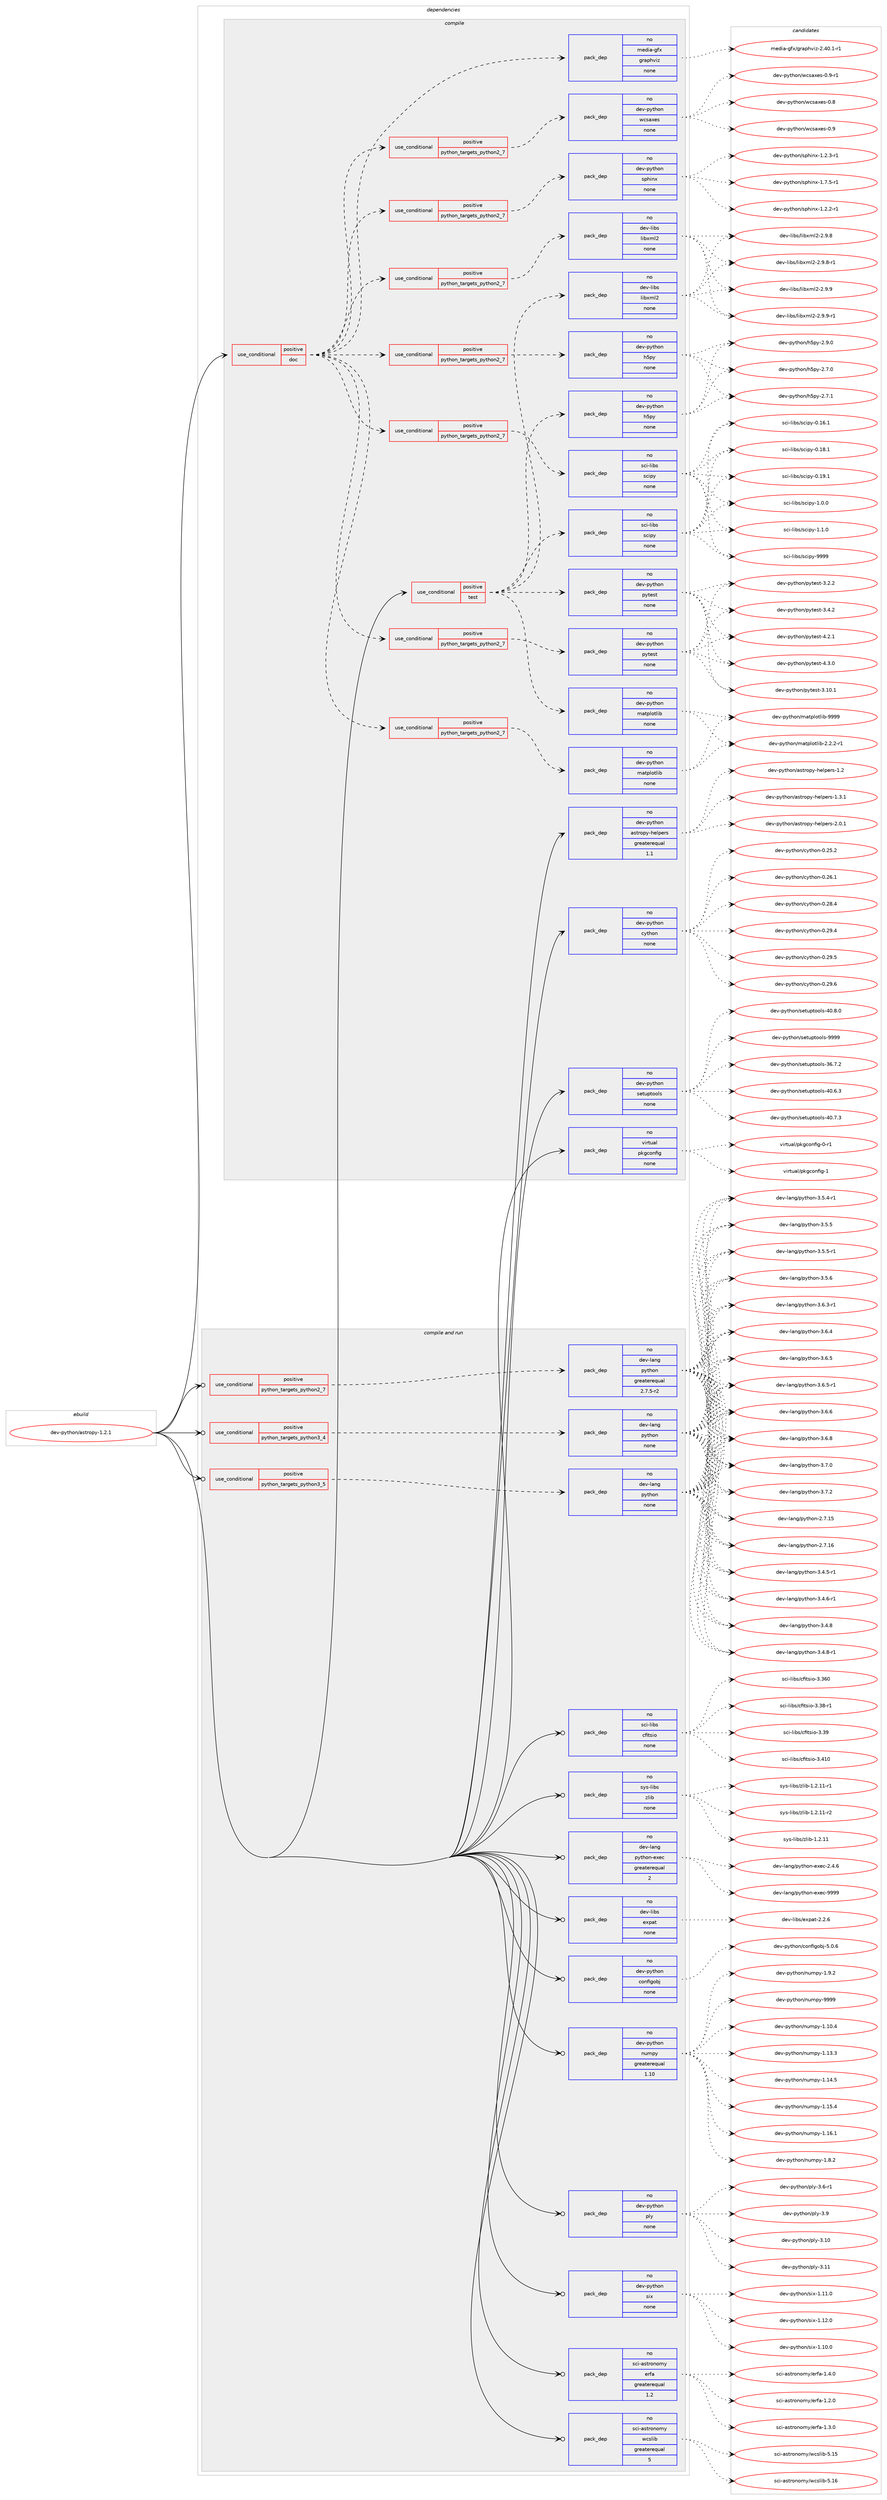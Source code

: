 digraph prolog {

# *************
# Graph options
# *************

newrank=true;
concentrate=true;
compound=true;
graph [rankdir=LR,fontname=Helvetica,fontsize=10,ranksep=1.5];#, ranksep=2.5, nodesep=0.2];
edge  [arrowhead=vee];
node  [fontname=Helvetica,fontsize=10];

# **********
# The ebuild
# **********

subgraph cluster_leftcol {
color=gray;
rank=same;
label=<<i>ebuild</i>>;
id [label="dev-python/astropy-1.2.1", color=red, width=4, href="../dev-python/astropy-1.2.1.svg"];
}

# ****************
# The dependencies
# ****************

subgraph cluster_midcol {
color=gray;
label=<<i>dependencies</i>>;
subgraph cluster_compile {
fillcolor="#eeeeee";
style=filled;
label=<<i>compile</i>>;
subgraph cond371073 {
dependency1399121 [label=<<TABLE BORDER="0" CELLBORDER="1" CELLSPACING="0" CELLPADDING="4"><TR><TD ROWSPAN="3" CELLPADDING="10">use_conditional</TD></TR><TR><TD>positive</TD></TR><TR><TD>doc</TD></TR></TABLE>>, shape=none, color=red];
subgraph pack1004823 {
dependency1399122 [label=<<TABLE BORDER="0" CELLBORDER="1" CELLSPACING="0" CELLPADDING="4" WIDTH="220"><TR><TD ROWSPAN="6" CELLPADDING="30">pack_dep</TD></TR><TR><TD WIDTH="110">no</TD></TR><TR><TD>media-gfx</TD></TR><TR><TD>graphviz</TD></TR><TR><TD>none</TD></TR><TR><TD></TD></TR></TABLE>>, shape=none, color=blue];
}
dependency1399121:e -> dependency1399122:w [weight=20,style="dashed",arrowhead="vee"];
subgraph cond371074 {
dependency1399123 [label=<<TABLE BORDER="0" CELLBORDER="1" CELLSPACING="0" CELLPADDING="4"><TR><TD ROWSPAN="3" CELLPADDING="10">use_conditional</TD></TR><TR><TD>positive</TD></TR><TR><TD>python_targets_python2_7</TD></TR></TABLE>>, shape=none, color=red];
subgraph pack1004824 {
dependency1399124 [label=<<TABLE BORDER="0" CELLBORDER="1" CELLSPACING="0" CELLPADDING="4" WIDTH="220"><TR><TD ROWSPAN="6" CELLPADDING="30">pack_dep</TD></TR><TR><TD WIDTH="110">no</TD></TR><TR><TD>dev-libs</TD></TR><TR><TD>libxml2</TD></TR><TR><TD>none</TD></TR><TR><TD></TD></TR></TABLE>>, shape=none, color=blue];
}
dependency1399123:e -> dependency1399124:w [weight=20,style="dashed",arrowhead="vee"];
}
dependency1399121:e -> dependency1399123:w [weight=20,style="dashed",arrowhead="vee"];
subgraph cond371075 {
dependency1399125 [label=<<TABLE BORDER="0" CELLBORDER="1" CELLSPACING="0" CELLPADDING="4"><TR><TD ROWSPAN="3" CELLPADDING="10">use_conditional</TD></TR><TR><TD>positive</TD></TR><TR><TD>python_targets_python2_7</TD></TR></TABLE>>, shape=none, color=red];
subgraph pack1004825 {
dependency1399126 [label=<<TABLE BORDER="0" CELLBORDER="1" CELLSPACING="0" CELLPADDING="4" WIDTH="220"><TR><TD ROWSPAN="6" CELLPADDING="30">pack_dep</TD></TR><TR><TD WIDTH="110">no</TD></TR><TR><TD>dev-python</TD></TR><TR><TD>h5py</TD></TR><TR><TD>none</TD></TR><TR><TD></TD></TR></TABLE>>, shape=none, color=blue];
}
dependency1399125:e -> dependency1399126:w [weight=20,style="dashed",arrowhead="vee"];
}
dependency1399121:e -> dependency1399125:w [weight=20,style="dashed",arrowhead="vee"];
subgraph cond371076 {
dependency1399127 [label=<<TABLE BORDER="0" CELLBORDER="1" CELLSPACING="0" CELLPADDING="4"><TR><TD ROWSPAN="3" CELLPADDING="10">use_conditional</TD></TR><TR><TD>positive</TD></TR><TR><TD>python_targets_python2_7</TD></TR></TABLE>>, shape=none, color=red];
subgraph pack1004826 {
dependency1399128 [label=<<TABLE BORDER="0" CELLBORDER="1" CELLSPACING="0" CELLPADDING="4" WIDTH="220"><TR><TD ROWSPAN="6" CELLPADDING="30">pack_dep</TD></TR><TR><TD WIDTH="110">no</TD></TR><TR><TD>dev-python</TD></TR><TR><TD>matplotlib</TD></TR><TR><TD>none</TD></TR><TR><TD></TD></TR></TABLE>>, shape=none, color=blue];
}
dependency1399127:e -> dependency1399128:w [weight=20,style="dashed",arrowhead="vee"];
}
dependency1399121:e -> dependency1399127:w [weight=20,style="dashed",arrowhead="vee"];
subgraph cond371077 {
dependency1399129 [label=<<TABLE BORDER="0" CELLBORDER="1" CELLSPACING="0" CELLPADDING="4"><TR><TD ROWSPAN="3" CELLPADDING="10">use_conditional</TD></TR><TR><TD>positive</TD></TR><TR><TD>python_targets_python2_7</TD></TR></TABLE>>, shape=none, color=red];
subgraph pack1004827 {
dependency1399130 [label=<<TABLE BORDER="0" CELLBORDER="1" CELLSPACING="0" CELLPADDING="4" WIDTH="220"><TR><TD ROWSPAN="6" CELLPADDING="30">pack_dep</TD></TR><TR><TD WIDTH="110">no</TD></TR><TR><TD>dev-python</TD></TR><TR><TD>pytest</TD></TR><TR><TD>none</TD></TR><TR><TD></TD></TR></TABLE>>, shape=none, color=blue];
}
dependency1399129:e -> dependency1399130:w [weight=20,style="dashed",arrowhead="vee"];
}
dependency1399121:e -> dependency1399129:w [weight=20,style="dashed",arrowhead="vee"];
subgraph cond371078 {
dependency1399131 [label=<<TABLE BORDER="0" CELLBORDER="1" CELLSPACING="0" CELLPADDING="4"><TR><TD ROWSPAN="3" CELLPADDING="10">use_conditional</TD></TR><TR><TD>positive</TD></TR><TR><TD>python_targets_python2_7</TD></TR></TABLE>>, shape=none, color=red];
subgraph pack1004828 {
dependency1399132 [label=<<TABLE BORDER="0" CELLBORDER="1" CELLSPACING="0" CELLPADDING="4" WIDTH="220"><TR><TD ROWSPAN="6" CELLPADDING="30">pack_dep</TD></TR><TR><TD WIDTH="110">no</TD></TR><TR><TD>dev-python</TD></TR><TR><TD>sphinx</TD></TR><TR><TD>none</TD></TR><TR><TD></TD></TR></TABLE>>, shape=none, color=blue];
}
dependency1399131:e -> dependency1399132:w [weight=20,style="dashed",arrowhead="vee"];
}
dependency1399121:e -> dependency1399131:w [weight=20,style="dashed",arrowhead="vee"];
subgraph cond371079 {
dependency1399133 [label=<<TABLE BORDER="0" CELLBORDER="1" CELLSPACING="0" CELLPADDING="4"><TR><TD ROWSPAN="3" CELLPADDING="10">use_conditional</TD></TR><TR><TD>positive</TD></TR><TR><TD>python_targets_python2_7</TD></TR></TABLE>>, shape=none, color=red];
subgraph pack1004829 {
dependency1399134 [label=<<TABLE BORDER="0" CELLBORDER="1" CELLSPACING="0" CELLPADDING="4" WIDTH="220"><TR><TD ROWSPAN="6" CELLPADDING="30">pack_dep</TD></TR><TR><TD WIDTH="110">no</TD></TR><TR><TD>dev-python</TD></TR><TR><TD>wcsaxes</TD></TR><TR><TD>none</TD></TR><TR><TD></TD></TR></TABLE>>, shape=none, color=blue];
}
dependency1399133:e -> dependency1399134:w [weight=20,style="dashed",arrowhead="vee"];
}
dependency1399121:e -> dependency1399133:w [weight=20,style="dashed",arrowhead="vee"];
subgraph cond371080 {
dependency1399135 [label=<<TABLE BORDER="0" CELLBORDER="1" CELLSPACING="0" CELLPADDING="4"><TR><TD ROWSPAN="3" CELLPADDING="10">use_conditional</TD></TR><TR><TD>positive</TD></TR><TR><TD>python_targets_python2_7</TD></TR></TABLE>>, shape=none, color=red];
subgraph pack1004830 {
dependency1399136 [label=<<TABLE BORDER="0" CELLBORDER="1" CELLSPACING="0" CELLPADDING="4" WIDTH="220"><TR><TD ROWSPAN="6" CELLPADDING="30">pack_dep</TD></TR><TR><TD WIDTH="110">no</TD></TR><TR><TD>sci-libs</TD></TR><TR><TD>scipy</TD></TR><TR><TD>none</TD></TR><TR><TD></TD></TR></TABLE>>, shape=none, color=blue];
}
dependency1399135:e -> dependency1399136:w [weight=20,style="dashed",arrowhead="vee"];
}
dependency1399121:e -> dependency1399135:w [weight=20,style="dashed",arrowhead="vee"];
}
id:e -> dependency1399121:w [weight=20,style="solid",arrowhead="vee"];
subgraph cond371081 {
dependency1399137 [label=<<TABLE BORDER="0" CELLBORDER="1" CELLSPACING="0" CELLPADDING="4"><TR><TD ROWSPAN="3" CELLPADDING="10">use_conditional</TD></TR><TR><TD>positive</TD></TR><TR><TD>test</TD></TR></TABLE>>, shape=none, color=red];
subgraph pack1004831 {
dependency1399138 [label=<<TABLE BORDER="0" CELLBORDER="1" CELLSPACING="0" CELLPADDING="4" WIDTH="220"><TR><TD ROWSPAN="6" CELLPADDING="30">pack_dep</TD></TR><TR><TD WIDTH="110">no</TD></TR><TR><TD>dev-libs</TD></TR><TR><TD>libxml2</TD></TR><TR><TD>none</TD></TR><TR><TD></TD></TR></TABLE>>, shape=none, color=blue];
}
dependency1399137:e -> dependency1399138:w [weight=20,style="dashed",arrowhead="vee"];
subgraph pack1004832 {
dependency1399139 [label=<<TABLE BORDER="0" CELLBORDER="1" CELLSPACING="0" CELLPADDING="4" WIDTH="220"><TR><TD ROWSPAN="6" CELLPADDING="30">pack_dep</TD></TR><TR><TD WIDTH="110">no</TD></TR><TR><TD>dev-python</TD></TR><TR><TD>pytest</TD></TR><TR><TD>none</TD></TR><TR><TD></TD></TR></TABLE>>, shape=none, color=blue];
}
dependency1399137:e -> dependency1399139:w [weight=20,style="dashed",arrowhead="vee"];
subgraph pack1004833 {
dependency1399140 [label=<<TABLE BORDER="0" CELLBORDER="1" CELLSPACING="0" CELLPADDING="4" WIDTH="220"><TR><TD ROWSPAN="6" CELLPADDING="30">pack_dep</TD></TR><TR><TD WIDTH="110">no</TD></TR><TR><TD>dev-python</TD></TR><TR><TD>h5py</TD></TR><TR><TD>none</TD></TR><TR><TD></TD></TR></TABLE>>, shape=none, color=blue];
}
dependency1399137:e -> dependency1399140:w [weight=20,style="dashed",arrowhead="vee"];
subgraph pack1004834 {
dependency1399141 [label=<<TABLE BORDER="0" CELLBORDER="1" CELLSPACING="0" CELLPADDING="4" WIDTH="220"><TR><TD ROWSPAN="6" CELLPADDING="30">pack_dep</TD></TR><TR><TD WIDTH="110">no</TD></TR><TR><TD>dev-python</TD></TR><TR><TD>matplotlib</TD></TR><TR><TD>none</TD></TR><TR><TD></TD></TR></TABLE>>, shape=none, color=blue];
}
dependency1399137:e -> dependency1399141:w [weight=20,style="dashed",arrowhead="vee"];
subgraph pack1004835 {
dependency1399142 [label=<<TABLE BORDER="0" CELLBORDER="1" CELLSPACING="0" CELLPADDING="4" WIDTH="220"><TR><TD ROWSPAN="6" CELLPADDING="30">pack_dep</TD></TR><TR><TD WIDTH="110">no</TD></TR><TR><TD>sci-libs</TD></TR><TR><TD>scipy</TD></TR><TR><TD>none</TD></TR><TR><TD></TD></TR></TABLE>>, shape=none, color=blue];
}
dependency1399137:e -> dependency1399142:w [weight=20,style="dashed",arrowhead="vee"];
}
id:e -> dependency1399137:w [weight=20,style="solid",arrowhead="vee"];
subgraph pack1004836 {
dependency1399143 [label=<<TABLE BORDER="0" CELLBORDER="1" CELLSPACING="0" CELLPADDING="4" WIDTH="220"><TR><TD ROWSPAN="6" CELLPADDING="30">pack_dep</TD></TR><TR><TD WIDTH="110">no</TD></TR><TR><TD>dev-python</TD></TR><TR><TD>astropy-helpers</TD></TR><TR><TD>greaterequal</TD></TR><TR><TD>1.1</TD></TR></TABLE>>, shape=none, color=blue];
}
id:e -> dependency1399143:w [weight=20,style="solid",arrowhead="vee"];
subgraph pack1004837 {
dependency1399144 [label=<<TABLE BORDER="0" CELLBORDER="1" CELLSPACING="0" CELLPADDING="4" WIDTH="220"><TR><TD ROWSPAN="6" CELLPADDING="30">pack_dep</TD></TR><TR><TD WIDTH="110">no</TD></TR><TR><TD>dev-python</TD></TR><TR><TD>cython</TD></TR><TR><TD>none</TD></TR><TR><TD></TD></TR></TABLE>>, shape=none, color=blue];
}
id:e -> dependency1399144:w [weight=20,style="solid",arrowhead="vee"];
subgraph pack1004838 {
dependency1399145 [label=<<TABLE BORDER="0" CELLBORDER="1" CELLSPACING="0" CELLPADDING="4" WIDTH="220"><TR><TD ROWSPAN="6" CELLPADDING="30">pack_dep</TD></TR><TR><TD WIDTH="110">no</TD></TR><TR><TD>dev-python</TD></TR><TR><TD>setuptools</TD></TR><TR><TD>none</TD></TR><TR><TD></TD></TR></TABLE>>, shape=none, color=blue];
}
id:e -> dependency1399145:w [weight=20,style="solid",arrowhead="vee"];
subgraph pack1004839 {
dependency1399146 [label=<<TABLE BORDER="0" CELLBORDER="1" CELLSPACING="0" CELLPADDING="4" WIDTH="220"><TR><TD ROWSPAN="6" CELLPADDING="30">pack_dep</TD></TR><TR><TD WIDTH="110">no</TD></TR><TR><TD>virtual</TD></TR><TR><TD>pkgconfig</TD></TR><TR><TD>none</TD></TR><TR><TD></TD></TR></TABLE>>, shape=none, color=blue];
}
id:e -> dependency1399146:w [weight=20,style="solid",arrowhead="vee"];
}
subgraph cluster_compileandrun {
fillcolor="#eeeeee";
style=filled;
label=<<i>compile and run</i>>;
subgraph cond371082 {
dependency1399147 [label=<<TABLE BORDER="0" CELLBORDER="1" CELLSPACING="0" CELLPADDING="4"><TR><TD ROWSPAN="3" CELLPADDING="10">use_conditional</TD></TR><TR><TD>positive</TD></TR><TR><TD>python_targets_python2_7</TD></TR></TABLE>>, shape=none, color=red];
subgraph pack1004840 {
dependency1399148 [label=<<TABLE BORDER="0" CELLBORDER="1" CELLSPACING="0" CELLPADDING="4" WIDTH="220"><TR><TD ROWSPAN="6" CELLPADDING="30">pack_dep</TD></TR><TR><TD WIDTH="110">no</TD></TR><TR><TD>dev-lang</TD></TR><TR><TD>python</TD></TR><TR><TD>greaterequal</TD></TR><TR><TD>2.7.5-r2</TD></TR></TABLE>>, shape=none, color=blue];
}
dependency1399147:e -> dependency1399148:w [weight=20,style="dashed",arrowhead="vee"];
}
id:e -> dependency1399147:w [weight=20,style="solid",arrowhead="odotvee"];
subgraph cond371083 {
dependency1399149 [label=<<TABLE BORDER="0" CELLBORDER="1" CELLSPACING="0" CELLPADDING="4"><TR><TD ROWSPAN="3" CELLPADDING="10">use_conditional</TD></TR><TR><TD>positive</TD></TR><TR><TD>python_targets_python3_4</TD></TR></TABLE>>, shape=none, color=red];
subgraph pack1004841 {
dependency1399150 [label=<<TABLE BORDER="0" CELLBORDER="1" CELLSPACING="0" CELLPADDING="4" WIDTH="220"><TR><TD ROWSPAN="6" CELLPADDING="30">pack_dep</TD></TR><TR><TD WIDTH="110">no</TD></TR><TR><TD>dev-lang</TD></TR><TR><TD>python</TD></TR><TR><TD>none</TD></TR><TR><TD></TD></TR></TABLE>>, shape=none, color=blue];
}
dependency1399149:e -> dependency1399150:w [weight=20,style="dashed",arrowhead="vee"];
}
id:e -> dependency1399149:w [weight=20,style="solid",arrowhead="odotvee"];
subgraph cond371084 {
dependency1399151 [label=<<TABLE BORDER="0" CELLBORDER="1" CELLSPACING="0" CELLPADDING="4"><TR><TD ROWSPAN="3" CELLPADDING="10">use_conditional</TD></TR><TR><TD>positive</TD></TR><TR><TD>python_targets_python3_5</TD></TR></TABLE>>, shape=none, color=red];
subgraph pack1004842 {
dependency1399152 [label=<<TABLE BORDER="0" CELLBORDER="1" CELLSPACING="0" CELLPADDING="4" WIDTH="220"><TR><TD ROWSPAN="6" CELLPADDING="30">pack_dep</TD></TR><TR><TD WIDTH="110">no</TD></TR><TR><TD>dev-lang</TD></TR><TR><TD>python</TD></TR><TR><TD>none</TD></TR><TR><TD></TD></TR></TABLE>>, shape=none, color=blue];
}
dependency1399151:e -> dependency1399152:w [weight=20,style="dashed",arrowhead="vee"];
}
id:e -> dependency1399151:w [weight=20,style="solid",arrowhead="odotvee"];
subgraph pack1004843 {
dependency1399153 [label=<<TABLE BORDER="0" CELLBORDER="1" CELLSPACING="0" CELLPADDING="4" WIDTH="220"><TR><TD ROWSPAN="6" CELLPADDING="30">pack_dep</TD></TR><TR><TD WIDTH="110">no</TD></TR><TR><TD>dev-lang</TD></TR><TR><TD>python-exec</TD></TR><TR><TD>greaterequal</TD></TR><TR><TD>2</TD></TR></TABLE>>, shape=none, color=blue];
}
id:e -> dependency1399153:w [weight=20,style="solid",arrowhead="odotvee"];
subgraph pack1004844 {
dependency1399154 [label=<<TABLE BORDER="0" CELLBORDER="1" CELLSPACING="0" CELLPADDING="4" WIDTH="220"><TR><TD ROWSPAN="6" CELLPADDING="30">pack_dep</TD></TR><TR><TD WIDTH="110">no</TD></TR><TR><TD>dev-libs</TD></TR><TR><TD>expat</TD></TR><TR><TD>none</TD></TR><TR><TD></TD></TR></TABLE>>, shape=none, color=blue];
}
id:e -> dependency1399154:w [weight=20,style="solid",arrowhead="odotvee"];
subgraph pack1004845 {
dependency1399155 [label=<<TABLE BORDER="0" CELLBORDER="1" CELLSPACING="0" CELLPADDING="4" WIDTH="220"><TR><TD ROWSPAN="6" CELLPADDING="30">pack_dep</TD></TR><TR><TD WIDTH="110">no</TD></TR><TR><TD>dev-python</TD></TR><TR><TD>configobj</TD></TR><TR><TD>none</TD></TR><TR><TD></TD></TR></TABLE>>, shape=none, color=blue];
}
id:e -> dependency1399155:w [weight=20,style="solid",arrowhead="odotvee"];
subgraph pack1004846 {
dependency1399156 [label=<<TABLE BORDER="0" CELLBORDER="1" CELLSPACING="0" CELLPADDING="4" WIDTH="220"><TR><TD ROWSPAN="6" CELLPADDING="30">pack_dep</TD></TR><TR><TD WIDTH="110">no</TD></TR><TR><TD>dev-python</TD></TR><TR><TD>numpy</TD></TR><TR><TD>greaterequal</TD></TR><TR><TD>1.10</TD></TR></TABLE>>, shape=none, color=blue];
}
id:e -> dependency1399156:w [weight=20,style="solid",arrowhead="odotvee"];
subgraph pack1004847 {
dependency1399157 [label=<<TABLE BORDER="0" CELLBORDER="1" CELLSPACING="0" CELLPADDING="4" WIDTH="220"><TR><TD ROWSPAN="6" CELLPADDING="30">pack_dep</TD></TR><TR><TD WIDTH="110">no</TD></TR><TR><TD>dev-python</TD></TR><TR><TD>ply</TD></TR><TR><TD>none</TD></TR><TR><TD></TD></TR></TABLE>>, shape=none, color=blue];
}
id:e -> dependency1399157:w [weight=20,style="solid",arrowhead="odotvee"];
subgraph pack1004848 {
dependency1399158 [label=<<TABLE BORDER="0" CELLBORDER="1" CELLSPACING="0" CELLPADDING="4" WIDTH="220"><TR><TD ROWSPAN="6" CELLPADDING="30">pack_dep</TD></TR><TR><TD WIDTH="110">no</TD></TR><TR><TD>dev-python</TD></TR><TR><TD>six</TD></TR><TR><TD>none</TD></TR><TR><TD></TD></TR></TABLE>>, shape=none, color=blue];
}
id:e -> dependency1399158:w [weight=20,style="solid",arrowhead="odotvee"];
subgraph pack1004849 {
dependency1399159 [label=<<TABLE BORDER="0" CELLBORDER="1" CELLSPACING="0" CELLPADDING="4" WIDTH="220"><TR><TD ROWSPAN="6" CELLPADDING="30">pack_dep</TD></TR><TR><TD WIDTH="110">no</TD></TR><TR><TD>sci-astronomy</TD></TR><TR><TD>erfa</TD></TR><TR><TD>greaterequal</TD></TR><TR><TD>1.2</TD></TR></TABLE>>, shape=none, color=blue];
}
id:e -> dependency1399159:w [weight=20,style="solid",arrowhead="odotvee"];
subgraph pack1004850 {
dependency1399160 [label=<<TABLE BORDER="0" CELLBORDER="1" CELLSPACING="0" CELLPADDING="4" WIDTH="220"><TR><TD ROWSPAN="6" CELLPADDING="30">pack_dep</TD></TR><TR><TD WIDTH="110">no</TD></TR><TR><TD>sci-astronomy</TD></TR><TR><TD>wcslib</TD></TR><TR><TD>greaterequal</TD></TR><TR><TD>5</TD></TR></TABLE>>, shape=none, color=blue];
}
id:e -> dependency1399160:w [weight=20,style="solid",arrowhead="odotvee"];
subgraph pack1004851 {
dependency1399161 [label=<<TABLE BORDER="0" CELLBORDER="1" CELLSPACING="0" CELLPADDING="4" WIDTH="220"><TR><TD ROWSPAN="6" CELLPADDING="30">pack_dep</TD></TR><TR><TD WIDTH="110">no</TD></TR><TR><TD>sci-libs</TD></TR><TR><TD>cfitsio</TD></TR><TR><TD>none</TD></TR><TR><TD></TD></TR></TABLE>>, shape=none, color=blue];
}
id:e -> dependency1399161:w [weight=20,style="solid",arrowhead="odotvee"];
subgraph pack1004852 {
dependency1399162 [label=<<TABLE BORDER="0" CELLBORDER="1" CELLSPACING="0" CELLPADDING="4" WIDTH="220"><TR><TD ROWSPAN="6" CELLPADDING="30">pack_dep</TD></TR><TR><TD WIDTH="110">no</TD></TR><TR><TD>sys-libs</TD></TR><TR><TD>zlib</TD></TR><TR><TD>none</TD></TR><TR><TD></TD></TR></TABLE>>, shape=none, color=blue];
}
id:e -> dependency1399162:w [weight=20,style="solid",arrowhead="odotvee"];
}
subgraph cluster_run {
fillcolor="#eeeeee";
style=filled;
label=<<i>run</i>>;
}
}

# **************
# The candidates
# **************

subgraph cluster_choices {
rank=same;
color=gray;
label=<<i>candidates</i>>;

subgraph choice1004823 {
color=black;
nodesep=1;
choice10910110010597451031021204710311497112104118105122455046524846494511449 [label="media-gfx/graphviz-2.40.1-r1", color=red, width=4,href="../media-gfx/graphviz-2.40.1-r1.svg"];
dependency1399122:e -> choice10910110010597451031021204710311497112104118105122455046524846494511449:w [style=dotted,weight="100"];
}
subgraph choice1004824 {
color=black;
nodesep=1;
choice1001011184510810598115471081059812010910850455046574656 [label="dev-libs/libxml2-2.9.8", color=red, width=4,href="../dev-libs/libxml2-2.9.8.svg"];
choice10010111845108105981154710810598120109108504550465746564511449 [label="dev-libs/libxml2-2.9.8-r1", color=red, width=4,href="../dev-libs/libxml2-2.9.8-r1.svg"];
choice1001011184510810598115471081059812010910850455046574657 [label="dev-libs/libxml2-2.9.9", color=red, width=4,href="../dev-libs/libxml2-2.9.9.svg"];
choice10010111845108105981154710810598120109108504550465746574511449 [label="dev-libs/libxml2-2.9.9-r1", color=red, width=4,href="../dev-libs/libxml2-2.9.9-r1.svg"];
dependency1399124:e -> choice1001011184510810598115471081059812010910850455046574656:w [style=dotted,weight="100"];
dependency1399124:e -> choice10010111845108105981154710810598120109108504550465746564511449:w [style=dotted,weight="100"];
dependency1399124:e -> choice1001011184510810598115471081059812010910850455046574657:w [style=dotted,weight="100"];
dependency1399124:e -> choice10010111845108105981154710810598120109108504550465746574511449:w [style=dotted,weight="100"];
}
subgraph choice1004825 {
color=black;
nodesep=1;
choice100101118451121211161041111104710453112121455046554648 [label="dev-python/h5py-2.7.0", color=red, width=4,href="../dev-python/h5py-2.7.0.svg"];
choice100101118451121211161041111104710453112121455046554649 [label="dev-python/h5py-2.7.1", color=red, width=4,href="../dev-python/h5py-2.7.1.svg"];
choice100101118451121211161041111104710453112121455046574648 [label="dev-python/h5py-2.9.0", color=red, width=4,href="../dev-python/h5py-2.9.0.svg"];
dependency1399126:e -> choice100101118451121211161041111104710453112121455046554648:w [style=dotted,weight="100"];
dependency1399126:e -> choice100101118451121211161041111104710453112121455046554649:w [style=dotted,weight="100"];
dependency1399126:e -> choice100101118451121211161041111104710453112121455046574648:w [style=dotted,weight="100"];
}
subgraph choice1004826 {
color=black;
nodesep=1;
choice100101118451121211161041111104710997116112108111116108105984550465046504511449 [label="dev-python/matplotlib-2.2.2-r1", color=red, width=4,href="../dev-python/matplotlib-2.2.2-r1.svg"];
choice100101118451121211161041111104710997116112108111116108105984557575757 [label="dev-python/matplotlib-9999", color=red, width=4,href="../dev-python/matplotlib-9999.svg"];
dependency1399128:e -> choice100101118451121211161041111104710997116112108111116108105984550465046504511449:w [style=dotted,weight="100"];
dependency1399128:e -> choice100101118451121211161041111104710997116112108111116108105984557575757:w [style=dotted,weight="100"];
}
subgraph choice1004827 {
color=black;
nodesep=1;
choice100101118451121211161041111104711212111610111511645514649484649 [label="dev-python/pytest-3.10.1", color=red, width=4,href="../dev-python/pytest-3.10.1.svg"];
choice1001011184511212111610411111047112121116101115116455146504650 [label="dev-python/pytest-3.2.2", color=red, width=4,href="../dev-python/pytest-3.2.2.svg"];
choice1001011184511212111610411111047112121116101115116455146524650 [label="dev-python/pytest-3.4.2", color=red, width=4,href="../dev-python/pytest-3.4.2.svg"];
choice1001011184511212111610411111047112121116101115116455246504649 [label="dev-python/pytest-4.2.1", color=red, width=4,href="../dev-python/pytest-4.2.1.svg"];
choice1001011184511212111610411111047112121116101115116455246514648 [label="dev-python/pytest-4.3.0", color=red, width=4,href="../dev-python/pytest-4.3.0.svg"];
dependency1399130:e -> choice100101118451121211161041111104711212111610111511645514649484649:w [style=dotted,weight="100"];
dependency1399130:e -> choice1001011184511212111610411111047112121116101115116455146504650:w [style=dotted,weight="100"];
dependency1399130:e -> choice1001011184511212111610411111047112121116101115116455146524650:w [style=dotted,weight="100"];
dependency1399130:e -> choice1001011184511212111610411111047112121116101115116455246504649:w [style=dotted,weight="100"];
dependency1399130:e -> choice1001011184511212111610411111047112121116101115116455246514648:w [style=dotted,weight="100"];
}
subgraph choice1004828 {
color=black;
nodesep=1;
choice10010111845112121116104111110471151121041051101204549465046504511449 [label="dev-python/sphinx-1.2.2-r1", color=red, width=4,href="../dev-python/sphinx-1.2.2-r1.svg"];
choice10010111845112121116104111110471151121041051101204549465046514511449 [label="dev-python/sphinx-1.2.3-r1", color=red, width=4,href="../dev-python/sphinx-1.2.3-r1.svg"];
choice10010111845112121116104111110471151121041051101204549465546534511449 [label="dev-python/sphinx-1.7.5-r1", color=red, width=4,href="../dev-python/sphinx-1.7.5-r1.svg"];
dependency1399132:e -> choice10010111845112121116104111110471151121041051101204549465046504511449:w [style=dotted,weight="100"];
dependency1399132:e -> choice10010111845112121116104111110471151121041051101204549465046514511449:w [style=dotted,weight="100"];
dependency1399132:e -> choice10010111845112121116104111110471151121041051101204549465546534511449:w [style=dotted,weight="100"];
}
subgraph choice1004829 {
color=black;
nodesep=1;
choice1001011184511212111610411111047119991159712010111545484656 [label="dev-python/wcsaxes-0.8", color=red, width=4,href="../dev-python/wcsaxes-0.8.svg"];
choice1001011184511212111610411111047119991159712010111545484657 [label="dev-python/wcsaxes-0.9", color=red, width=4,href="../dev-python/wcsaxes-0.9.svg"];
choice10010111845112121116104111110471199911597120101115454846574511449 [label="dev-python/wcsaxes-0.9-r1", color=red, width=4,href="../dev-python/wcsaxes-0.9-r1.svg"];
dependency1399134:e -> choice1001011184511212111610411111047119991159712010111545484656:w [style=dotted,weight="100"];
dependency1399134:e -> choice1001011184511212111610411111047119991159712010111545484657:w [style=dotted,weight="100"];
dependency1399134:e -> choice10010111845112121116104111110471199911597120101115454846574511449:w [style=dotted,weight="100"];
}
subgraph choice1004830 {
color=black;
nodesep=1;
choice115991054510810598115471159910511212145484649544649 [label="sci-libs/scipy-0.16.1", color=red, width=4,href="../sci-libs/scipy-0.16.1.svg"];
choice115991054510810598115471159910511212145484649564649 [label="sci-libs/scipy-0.18.1", color=red, width=4,href="../sci-libs/scipy-0.18.1.svg"];
choice115991054510810598115471159910511212145484649574649 [label="sci-libs/scipy-0.19.1", color=red, width=4,href="../sci-libs/scipy-0.19.1.svg"];
choice1159910545108105981154711599105112121454946484648 [label="sci-libs/scipy-1.0.0", color=red, width=4,href="../sci-libs/scipy-1.0.0.svg"];
choice1159910545108105981154711599105112121454946494648 [label="sci-libs/scipy-1.1.0", color=red, width=4,href="../sci-libs/scipy-1.1.0.svg"];
choice11599105451081059811547115991051121214557575757 [label="sci-libs/scipy-9999", color=red, width=4,href="../sci-libs/scipy-9999.svg"];
dependency1399136:e -> choice115991054510810598115471159910511212145484649544649:w [style=dotted,weight="100"];
dependency1399136:e -> choice115991054510810598115471159910511212145484649564649:w [style=dotted,weight="100"];
dependency1399136:e -> choice115991054510810598115471159910511212145484649574649:w [style=dotted,weight="100"];
dependency1399136:e -> choice1159910545108105981154711599105112121454946484648:w [style=dotted,weight="100"];
dependency1399136:e -> choice1159910545108105981154711599105112121454946494648:w [style=dotted,weight="100"];
dependency1399136:e -> choice11599105451081059811547115991051121214557575757:w [style=dotted,weight="100"];
}
subgraph choice1004831 {
color=black;
nodesep=1;
choice1001011184510810598115471081059812010910850455046574656 [label="dev-libs/libxml2-2.9.8", color=red, width=4,href="../dev-libs/libxml2-2.9.8.svg"];
choice10010111845108105981154710810598120109108504550465746564511449 [label="dev-libs/libxml2-2.9.8-r1", color=red, width=4,href="../dev-libs/libxml2-2.9.8-r1.svg"];
choice1001011184510810598115471081059812010910850455046574657 [label="dev-libs/libxml2-2.9.9", color=red, width=4,href="../dev-libs/libxml2-2.9.9.svg"];
choice10010111845108105981154710810598120109108504550465746574511449 [label="dev-libs/libxml2-2.9.9-r1", color=red, width=4,href="../dev-libs/libxml2-2.9.9-r1.svg"];
dependency1399138:e -> choice1001011184510810598115471081059812010910850455046574656:w [style=dotted,weight="100"];
dependency1399138:e -> choice10010111845108105981154710810598120109108504550465746564511449:w [style=dotted,weight="100"];
dependency1399138:e -> choice1001011184510810598115471081059812010910850455046574657:w [style=dotted,weight="100"];
dependency1399138:e -> choice10010111845108105981154710810598120109108504550465746574511449:w [style=dotted,weight="100"];
}
subgraph choice1004832 {
color=black;
nodesep=1;
choice100101118451121211161041111104711212111610111511645514649484649 [label="dev-python/pytest-3.10.1", color=red, width=4,href="../dev-python/pytest-3.10.1.svg"];
choice1001011184511212111610411111047112121116101115116455146504650 [label="dev-python/pytest-3.2.2", color=red, width=4,href="../dev-python/pytest-3.2.2.svg"];
choice1001011184511212111610411111047112121116101115116455146524650 [label="dev-python/pytest-3.4.2", color=red, width=4,href="../dev-python/pytest-3.4.2.svg"];
choice1001011184511212111610411111047112121116101115116455246504649 [label="dev-python/pytest-4.2.1", color=red, width=4,href="../dev-python/pytest-4.2.1.svg"];
choice1001011184511212111610411111047112121116101115116455246514648 [label="dev-python/pytest-4.3.0", color=red, width=4,href="../dev-python/pytest-4.3.0.svg"];
dependency1399139:e -> choice100101118451121211161041111104711212111610111511645514649484649:w [style=dotted,weight="100"];
dependency1399139:e -> choice1001011184511212111610411111047112121116101115116455146504650:w [style=dotted,weight="100"];
dependency1399139:e -> choice1001011184511212111610411111047112121116101115116455146524650:w [style=dotted,weight="100"];
dependency1399139:e -> choice1001011184511212111610411111047112121116101115116455246504649:w [style=dotted,weight="100"];
dependency1399139:e -> choice1001011184511212111610411111047112121116101115116455246514648:w [style=dotted,weight="100"];
}
subgraph choice1004833 {
color=black;
nodesep=1;
choice100101118451121211161041111104710453112121455046554648 [label="dev-python/h5py-2.7.0", color=red, width=4,href="../dev-python/h5py-2.7.0.svg"];
choice100101118451121211161041111104710453112121455046554649 [label="dev-python/h5py-2.7.1", color=red, width=4,href="../dev-python/h5py-2.7.1.svg"];
choice100101118451121211161041111104710453112121455046574648 [label="dev-python/h5py-2.9.0", color=red, width=4,href="../dev-python/h5py-2.9.0.svg"];
dependency1399140:e -> choice100101118451121211161041111104710453112121455046554648:w [style=dotted,weight="100"];
dependency1399140:e -> choice100101118451121211161041111104710453112121455046554649:w [style=dotted,weight="100"];
dependency1399140:e -> choice100101118451121211161041111104710453112121455046574648:w [style=dotted,weight="100"];
}
subgraph choice1004834 {
color=black;
nodesep=1;
choice100101118451121211161041111104710997116112108111116108105984550465046504511449 [label="dev-python/matplotlib-2.2.2-r1", color=red, width=4,href="../dev-python/matplotlib-2.2.2-r1.svg"];
choice100101118451121211161041111104710997116112108111116108105984557575757 [label="dev-python/matplotlib-9999", color=red, width=4,href="../dev-python/matplotlib-9999.svg"];
dependency1399141:e -> choice100101118451121211161041111104710997116112108111116108105984550465046504511449:w [style=dotted,weight="100"];
dependency1399141:e -> choice100101118451121211161041111104710997116112108111116108105984557575757:w [style=dotted,weight="100"];
}
subgraph choice1004835 {
color=black;
nodesep=1;
choice115991054510810598115471159910511212145484649544649 [label="sci-libs/scipy-0.16.1", color=red, width=4,href="../sci-libs/scipy-0.16.1.svg"];
choice115991054510810598115471159910511212145484649564649 [label="sci-libs/scipy-0.18.1", color=red, width=4,href="../sci-libs/scipy-0.18.1.svg"];
choice115991054510810598115471159910511212145484649574649 [label="sci-libs/scipy-0.19.1", color=red, width=4,href="../sci-libs/scipy-0.19.1.svg"];
choice1159910545108105981154711599105112121454946484648 [label="sci-libs/scipy-1.0.0", color=red, width=4,href="../sci-libs/scipy-1.0.0.svg"];
choice1159910545108105981154711599105112121454946494648 [label="sci-libs/scipy-1.1.0", color=red, width=4,href="../sci-libs/scipy-1.1.0.svg"];
choice11599105451081059811547115991051121214557575757 [label="sci-libs/scipy-9999", color=red, width=4,href="../sci-libs/scipy-9999.svg"];
dependency1399142:e -> choice115991054510810598115471159910511212145484649544649:w [style=dotted,weight="100"];
dependency1399142:e -> choice115991054510810598115471159910511212145484649564649:w [style=dotted,weight="100"];
dependency1399142:e -> choice115991054510810598115471159910511212145484649574649:w [style=dotted,weight="100"];
dependency1399142:e -> choice1159910545108105981154711599105112121454946484648:w [style=dotted,weight="100"];
dependency1399142:e -> choice1159910545108105981154711599105112121454946494648:w [style=dotted,weight="100"];
dependency1399142:e -> choice11599105451081059811547115991051121214557575757:w [style=dotted,weight="100"];
}
subgraph choice1004836 {
color=black;
nodesep=1;
choice1001011184511212111610411111047971151161141111121214510410110811210111411545494650 [label="dev-python/astropy-helpers-1.2", color=red, width=4,href="../dev-python/astropy-helpers-1.2.svg"];
choice10010111845112121116104111110479711511611411111212145104101108112101114115454946514649 [label="dev-python/astropy-helpers-1.3.1", color=red, width=4,href="../dev-python/astropy-helpers-1.3.1.svg"];
choice10010111845112121116104111110479711511611411111212145104101108112101114115455046484649 [label="dev-python/astropy-helpers-2.0.1", color=red, width=4,href="../dev-python/astropy-helpers-2.0.1.svg"];
dependency1399143:e -> choice1001011184511212111610411111047971151161141111121214510410110811210111411545494650:w [style=dotted,weight="100"];
dependency1399143:e -> choice10010111845112121116104111110479711511611411111212145104101108112101114115454946514649:w [style=dotted,weight="100"];
dependency1399143:e -> choice10010111845112121116104111110479711511611411111212145104101108112101114115455046484649:w [style=dotted,weight="100"];
}
subgraph choice1004837 {
color=black;
nodesep=1;
choice10010111845112121116104111110479912111610411111045484650534650 [label="dev-python/cython-0.25.2", color=red, width=4,href="../dev-python/cython-0.25.2.svg"];
choice10010111845112121116104111110479912111610411111045484650544649 [label="dev-python/cython-0.26.1", color=red, width=4,href="../dev-python/cython-0.26.1.svg"];
choice10010111845112121116104111110479912111610411111045484650564652 [label="dev-python/cython-0.28.4", color=red, width=4,href="../dev-python/cython-0.28.4.svg"];
choice10010111845112121116104111110479912111610411111045484650574652 [label="dev-python/cython-0.29.4", color=red, width=4,href="../dev-python/cython-0.29.4.svg"];
choice10010111845112121116104111110479912111610411111045484650574653 [label="dev-python/cython-0.29.5", color=red, width=4,href="../dev-python/cython-0.29.5.svg"];
choice10010111845112121116104111110479912111610411111045484650574654 [label="dev-python/cython-0.29.6", color=red, width=4,href="../dev-python/cython-0.29.6.svg"];
dependency1399144:e -> choice10010111845112121116104111110479912111610411111045484650534650:w [style=dotted,weight="100"];
dependency1399144:e -> choice10010111845112121116104111110479912111610411111045484650544649:w [style=dotted,weight="100"];
dependency1399144:e -> choice10010111845112121116104111110479912111610411111045484650564652:w [style=dotted,weight="100"];
dependency1399144:e -> choice10010111845112121116104111110479912111610411111045484650574652:w [style=dotted,weight="100"];
dependency1399144:e -> choice10010111845112121116104111110479912111610411111045484650574653:w [style=dotted,weight="100"];
dependency1399144:e -> choice10010111845112121116104111110479912111610411111045484650574654:w [style=dotted,weight="100"];
}
subgraph choice1004838 {
color=black;
nodesep=1;
choice100101118451121211161041111104711510111611711211611111110811545515446554650 [label="dev-python/setuptools-36.7.2", color=red, width=4,href="../dev-python/setuptools-36.7.2.svg"];
choice100101118451121211161041111104711510111611711211611111110811545524846544651 [label="dev-python/setuptools-40.6.3", color=red, width=4,href="../dev-python/setuptools-40.6.3.svg"];
choice100101118451121211161041111104711510111611711211611111110811545524846554651 [label="dev-python/setuptools-40.7.3", color=red, width=4,href="../dev-python/setuptools-40.7.3.svg"];
choice100101118451121211161041111104711510111611711211611111110811545524846564648 [label="dev-python/setuptools-40.8.0", color=red, width=4,href="../dev-python/setuptools-40.8.0.svg"];
choice10010111845112121116104111110471151011161171121161111111081154557575757 [label="dev-python/setuptools-9999", color=red, width=4,href="../dev-python/setuptools-9999.svg"];
dependency1399145:e -> choice100101118451121211161041111104711510111611711211611111110811545515446554650:w [style=dotted,weight="100"];
dependency1399145:e -> choice100101118451121211161041111104711510111611711211611111110811545524846544651:w [style=dotted,weight="100"];
dependency1399145:e -> choice100101118451121211161041111104711510111611711211611111110811545524846554651:w [style=dotted,weight="100"];
dependency1399145:e -> choice100101118451121211161041111104711510111611711211611111110811545524846564648:w [style=dotted,weight="100"];
dependency1399145:e -> choice10010111845112121116104111110471151011161171121161111111081154557575757:w [style=dotted,weight="100"];
}
subgraph choice1004839 {
color=black;
nodesep=1;
choice11810511411611797108471121071039911111010210510345484511449 [label="virtual/pkgconfig-0-r1", color=red, width=4,href="../virtual/pkgconfig-0-r1.svg"];
choice1181051141161179710847112107103991111101021051034549 [label="virtual/pkgconfig-1", color=red, width=4,href="../virtual/pkgconfig-1.svg"];
dependency1399146:e -> choice11810511411611797108471121071039911111010210510345484511449:w [style=dotted,weight="100"];
dependency1399146:e -> choice1181051141161179710847112107103991111101021051034549:w [style=dotted,weight="100"];
}
subgraph choice1004840 {
color=black;
nodesep=1;
choice10010111845108971101034711212111610411111045504655464953 [label="dev-lang/python-2.7.15", color=red, width=4,href="../dev-lang/python-2.7.15.svg"];
choice10010111845108971101034711212111610411111045504655464954 [label="dev-lang/python-2.7.16", color=red, width=4,href="../dev-lang/python-2.7.16.svg"];
choice1001011184510897110103471121211161041111104551465246534511449 [label="dev-lang/python-3.4.5-r1", color=red, width=4,href="../dev-lang/python-3.4.5-r1.svg"];
choice1001011184510897110103471121211161041111104551465246544511449 [label="dev-lang/python-3.4.6-r1", color=red, width=4,href="../dev-lang/python-3.4.6-r1.svg"];
choice100101118451089711010347112121116104111110455146524656 [label="dev-lang/python-3.4.8", color=red, width=4,href="../dev-lang/python-3.4.8.svg"];
choice1001011184510897110103471121211161041111104551465246564511449 [label="dev-lang/python-3.4.8-r1", color=red, width=4,href="../dev-lang/python-3.4.8-r1.svg"];
choice1001011184510897110103471121211161041111104551465346524511449 [label="dev-lang/python-3.5.4-r1", color=red, width=4,href="../dev-lang/python-3.5.4-r1.svg"];
choice100101118451089711010347112121116104111110455146534653 [label="dev-lang/python-3.5.5", color=red, width=4,href="../dev-lang/python-3.5.5.svg"];
choice1001011184510897110103471121211161041111104551465346534511449 [label="dev-lang/python-3.5.5-r1", color=red, width=4,href="../dev-lang/python-3.5.5-r1.svg"];
choice100101118451089711010347112121116104111110455146534654 [label="dev-lang/python-3.5.6", color=red, width=4,href="../dev-lang/python-3.5.6.svg"];
choice1001011184510897110103471121211161041111104551465446514511449 [label="dev-lang/python-3.6.3-r1", color=red, width=4,href="../dev-lang/python-3.6.3-r1.svg"];
choice100101118451089711010347112121116104111110455146544652 [label="dev-lang/python-3.6.4", color=red, width=4,href="../dev-lang/python-3.6.4.svg"];
choice100101118451089711010347112121116104111110455146544653 [label="dev-lang/python-3.6.5", color=red, width=4,href="../dev-lang/python-3.6.5.svg"];
choice1001011184510897110103471121211161041111104551465446534511449 [label="dev-lang/python-3.6.5-r1", color=red, width=4,href="../dev-lang/python-3.6.5-r1.svg"];
choice100101118451089711010347112121116104111110455146544654 [label="dev-lang/python-3.6.6", color=red, width=4,href="../dev-lang/python-3.6.6.svg"];
choice100101118451089711010347112121116104111110455146544656 [label="dev-lang/python-3.6.8", color=red, width=4,href="../dev-lang/python-3.6.8.svg"];
choice100101118451089711010347112121116104111110455146554648 [label="dev-lang/python-3.7.0", color=red, width=4,href="../dev-lang/python-3.7.0.svg"];
choice100101118451089711010347112121116104111110455146554650 [label="dev-lang/python-3.7.2", color=red, width=4,href="../dev-lang/python-3.7.2.svg"];
dependency1399148:e -> choice10010111845108971101034711212111610411111045504655464953:w [style=dotted,weight="100"];
dependency1399148:e -> choice10010111845108971101034711212111610411111045504655464954:w [style=dotted,weight="100"];
dependency1399148:e -> choice1001011184510897110103471121211161041111104551465246534511449:w [style=dotted,weight="100"];
dependency1399148:e -> choice1001011184510897110103471121211161041111104551465246544511449:w [style=dotted,weight="100"];
dependency1399148:e -> choice100101118451089711010347112121116104111110455146524656:w [style=dotted,weight="100"];
dependency1399148:e -> choice1001011184510897110103471121211161041111104551465246564511449:w [style=dotted,weight="100"];
dependency1399148:e -> choice1001011184510897110103471121211161041111104551465346524511449:w [style=dotted,weight="100"];
dependency1399148:e -> choice100101118451089711010347112121116104111110455146534653:w [style=dotted,weight="100"];
dependency1399148:e -> choice1001011184510897110103471121211161041111104551465346534511449:w [style=dotted,weight="100"];
dependency1399148:e -> choice100101118451089711010347112121116104111110455146534654:w [style=dotted,weight="100"];
dependency1399148:e -> choice1001011184510897110103471121211161041111104551465446514511449:w [style=dotted,weight="100"];
dependency1399148:e -> choice100101118451089711010347112121116104111110455146544652:w [style=dotted,weight="100"];
dependency1399148:e -> choice100101118451089711010347112121116104111110455146544653:w [style=dotted,weight="100"];
dependency1399148:e -> choice1001011184510897110103471121211161041111104551465446534511449:w [style=dotted,weight="100"];
dependency1399148:e -> choice100101118451089711010347112121116104111110455146544654:w [style=dotted,weight="100"];
dependency1399148:e -> choice100101118451089711010347112121116104111110455146544656:w [style=dotted,weight="100"];
dependency1399148:e -> choice100101118451089711010347112121116104111110455146554648:w [style=dotted,weight="100"];
dependency1399148:e -> choice100101118451089711010347112121116104111110455146554650:w [style=dotted,weight="100"];
}
subgraph choice1004841 {
color=black;
nodesep=1;
choice10010111845108971101034711212111610411111045504655464953 [label="dev-lang/python-2.7.15", color=red, width=4,href="../dev-lang/python-2.7.15.svg"];
choice10010111845108971101034711212111610411111045504655464954 [label="dev-lang/python-2.7.16", color=red, width=4,href="../dev-lang/python-2.7.16.svg"];
choice1001011184510897110103471121211161041111104551465246534511449 [label="dev-lang/python-3.4.5-r1", color=red, width=4,href="../dev-lang/python-3.4.5-r1.svg"];
choice1001011184510897110103471121211161041111104551465246544511449 [label="dev-lang/python-3.4.6-r1", color=red, width=4,href="../dev-lang/python-3.4.6-r1.svg"];
choice100101118451089711010347112121116104111110455146524656 [label="dev-lang/python-3.4.8", color=red, width=4,href="../dev-lang/python-3.4.8.svg"];
choice1001011184510897110103471121211161041111104551465246564511449 [label="dev-lang/python-3.4.8-r1", color=red, width=4,href="../dev-lang/python-3.4.8-r1.svg"];
choice1001011184510897110103471121211161041111104551465346524511449 [label="dev-lang/python-3.5.4-r1", color=red, width=4,href="../dev-lang/python-3.5.4-r1.svg"];
choice100101118451089711010347112121116104111110455146534653 [label="dev-lang/python-3.5.5", color=red, width=4,href="../dev-lang/python-3.5.5.svg"];
choice1001011184510897110103471121211161041111104551465346534511449 [label="dev-lang/python-3.5.5-r1", color=red, width=4,href="../dev-lang/python-3.5.5-r1.svg"];
choice100101118451089711010347112121116104111110455146534654 [label="dev-lang/python-3.5.6", color=red, width=4,href="../dev-lang/python-3.5.6.svg"];
choice1001011184510897110103471121211161041111104551465446514511449 [label="dev-lang/python-3.6.3-r1", color=red, width=4,href="../dev-lang/python-3.6.3-r1.svg"];
choice100101118451089711010347112121116104111110455146544652 [label="dev-lang/python-3.6.4", color=red, width=4,href="../dev-lang/python-3.6.4.svg"];
choice100101118451089711010347112121116104111110455146544653 [label="dev-lang/python-3.6.5", color=red, width=4,href="../dev-lang/python-3.6.5.svg"];
choice1001011184510897110103471121211161041111104551465446534511449 [label="dev-lang/python-3.6.5-r1", color=red, width=4,href="../dev-lang/python-3.6.5-r1.svg"];
choice100101118451089711010347112121116104111110455146544654 [label="dev-lang/python-3.6.6", color=red, width=4,href="../dev-lang/python-3.6.6.svg"];
choice100101118451089711010347112121116104111110455146544656 [label="dev-lang/python-3.6.8", color=red, width=4,href="../dev-lang/python-3.6.8.svg"];
choice100101118451089711010347112121116104111110455146554648 [label="dev-lang/python-3.7.0", color=red, width=4,href="../dev-lang/python-3.7.0.svg"];
choice100101118451089711010347112121116104111110455146554650 [label="dev-lang/python-3.7.2", color=red, width=4,href="../dev-lang/python-3.7.2.svg"];
dependency1399150:e -> choice10010111845108971101034711212111610411111045504655464953:w [style=dotted,weight="100"];
dependency1399150:e -> choice10010111845108971101034711212111610411111045504655464954:w [style=dotted,weight="100"];
dependency1399150:e -> choice1001011184510897110103471121211161041111104551465246534511449:w [style=dotted,weight="100"];
dependency1399150:e -> choice1001011184510897110103471121211161041111104551465246544511449:w [style=dotted,weight="100"];
dependency1399150:e -> choice100101118451089711010347112121116104111110455146524656:w [style=dotted,weight="100"];
dependency1399150:e -> choice1001011184510897110103471121211161041111104551465246564511449:w [style=dotted,weight="100"];
dependency1399150:e -> choice1001011184510897110103471121211161041111104551465346524511449:w [style=dotted,weight="100"];
dependency1399150:e -> choice100101118451089711010347112121116104111110455146534653:w [style=dotted,weight="100"];
dependency1399150:e -> choice1001011184510897110103471121211161041111104551465346534511449:w [style=dotted,weight="100"];
dependency1399150:e -> choice100101118451089711010347112121116104111110455146534654:w [style=dotted,weight="100"];
dependency1399150:e -> choice1001011184510897110103471121211161041111104551465446514511449:w [style=dotted,weight="100"];
dependency1399150:e -> choice100101118451089711010347112121116104111110455146544652:w [style=dotted,weight="100"];
dependency1399150:e -> choice100101118451089711010347112121116104111110455146544653:w [style=dotted,weight="100"];
dependency1399150:e -> choice1001011184510897110103471121211161041111104551465446534511449:w [style=dotted,weight="100"];
dependency1399150:e -> choice100101118451089711010347112121116104111110455146544654:w [style=dotted,weight="100"];
dependency1399150:e -> choice100101118451089711010347112121116104111110455146544656:w [style=dotted,weight="100"];
dependency1399150:e -> choice100101118451089711010347112121116104111110455146554648:w [style=dotted,weight="100"];
dependency1399150:e -> choice100101118451089711010347112121116104111110455146554650:w [style=dotted,weight="100"];
}
subgraph choice1004842 {
color=black;
nodesep=1;
choice10010111845108971101034711212111610411111045504655464953 [label="dev-lang/python-2.7.15", color=red, width=4,href="../dev-lang/python-2.7.15.svg"];
choice10010111845108971101034711212111610411111045504655464954 [label="dev-lang/python-2.7.16", color=red, width=4,href="../dev-lang/python-2.7.16.svg"];
choice1001011184510897110103471121211161041111104551465246534511449 [label="dev-lang/python-3.4.5-r1", color=red, width=4,href="../dev-lang/python-3.4.5-r1.svg"];
choice1001011184510897110103471121211161041111104551465246544511449 [label="dev-lang/python-3.4.6-r1", color=red, width=4,href="../dev-lang/python-3.4.6-r1.svg"];
choice100101118451089711010347112121116104111110455146524656 [label="dev-lang/python-3.4.8", color=red, width=4,href="../dev-lang/python-3.4.8.svg"];
choice1001011184510897110103471121211161041111104551465246564511449 [label="dev-lang/python-3.4.8-r1", color=red, width=4,href="../dev-lang/python-3.4.8-r1.svg"];
choice1001011184510897110103471121211161041111104551465346524511449 [label="dev-lang/python-3.5.4-r1", color=red, width=4,href="../dev-lang/python-3.5.4-r1.svg"];
choice100101118451089711010347112121116104111110455146534653 [label="dev-lang/python-3.5.5", color=red, width=4,href="../dev-lang/python-3.5.5.svg"];
choice1001011184510897110103471121211161041111104551465346534511449 [label="dev-lang/python-3.5.5-r1", color=red, width=4,href="../dev-lang/python-3.5.5-r1.svg"];
choice100101118451089711010347112121116104111110455146534654 [label="dev-lang/python-3.5.6", color=red, width=4,href="../dev-lang/python-3.5.6.svg"];
choice1001011184510897110103471121211161041111104551465446514511449 [label="dev-lang/python-3.6.3-r1", color=red, width=4,href="../dev-lang/python-3.6.3-r1.svg"];
choice100101118451089711010347112121116104111110455146544652 [label="dev-lang/python-3.6.4", color=red, width=4,href="../dev-lang/python-3.6.4.svg"];
choice100101118451089711010347112121116104111110455146544653 [label="dev-lang/python-3.6.5", color=red, width=4,href="../dev-lang/python-3.6.5.svg"];
choice1001011184510897110103471121211161041111104551465446534511449 [label="dev-lang/python-3.6.5-r1", color=red, width=4,href="../dev-lang/python-3.6.5-r1.svg"];
choice100101118451089711010347112121116104111110455146544654 [label="dev-lang/python-3.6.6", color=red, width=4,href="../dev-lang/python-3.6.6.svg"];
choice100101118451089711010347112121116104111110455146544656 [label="dev-lang/python-3.6.8", color=red, width=4,href="../dev-lang/python-3.6.8.svg"];
choice100101118451089711010347112121116104111110455146554648 [label="dev-lang/python-3.7.0", color=red, width=4,href="../dev-lang/python-3.7.0.svg"];
choice100101118451089711010347112121116104111110455146554650 [label="dev-lang/python-3.7.2", color=red, width=4,href="../dev-lang/python-3.7.2.svg"];
dependency1399152:e -> choice10010111845108971101034711212111610411111045504655464953:w [style=dotted,weight="100"];
dependency1399152:e -> choice10010111845108971101034711212111610411111045504655464954:w [style=dotted,weight="100"];
dependency1399152:e -> choice1001011184510897110103471121211161041111104551465246534511449:w [style=dotted,weight="100"];
dependency1399152:e -> choice1001011184510897110103471121211161041111104551465246544511449:w [style=dotted,weight="100"];
dependency1399152:e -> choice100101118451089711010347112121116104111110455146524656:w [style=dotted,weight="100"];
dependency1399152:e -> choice1001011184510897110103471121211161041111104551465246564511449:w [style=dotted,weight="100"];
dependency1399152:e -> choice1001011184510897110103471121211161041111104551465346524511449:w [style=dotted,weight="100"];
dependency1399152:e -> choice100101118451089711010347112121116104111110455146534653:w [style=dotted,weight="100"];
dependency1399152:e -> choice1001011184510897110103471121211161041111104551465346534511449:w [style=dotted,weight="100"];
dependency1399152:e -> choice100101118451089711010347112121116104111110455146534654:w [style=dotted,weight="100"];
dependency1399152:e -> choice1001011184510897110103471121211161041111104551465446514511449:w [style=dotted,weight="100"];
dependency1399152:e -> choice100101118451089711010347112121116104111110455146544652:w [style=dotted,weight="100"];
dependency1399152:e -> choice100101118451089711010347112121116104111110455146544653:w [style=dotted,weight="100"];
dependency1399152:e -> choice1001011184510897110103471121211161041111104551465446534511449:w [style=dotted,weight="100"];
dependency1399152:e -> choice100101118451089711010347112121116104111110455146544654:w [style=dotted,weight="100"];
dependency1399152:e -> choice100101118451089711010347112121116104111110455146544656:w [style=dotted,weight="100"];
dependency1399152:e -> choice100101118451089711010347112121116104111110455146554648:w [style=dotted,weight="100"];
dependency1399152:e -> choice100101118451089711010347112121116104111110455146554650:w [style=dotted,weight="100"];
}
subgraph choice1004843 {
color=black;
nodesep=1;
choice1001011184510897110103471121211161041111104510112010199455046524654 [label="dev-lang/python-exec-2.4.6", color=red, width=4,href="../dev-lang/python-exec-2.4.6.svg"];
choice10010111845108971101034711212111610411111045101120101994557575757 [label="dev-lang/python-exec-9999", color=red, width=4,href="../dev-lang/python-exec-9999.svg"];
dependency1399153:e -> choice1001011184510897110103471121211161041111104510112010199455046524654:w [style=dotted,weight="100"];
dependency1399153:e -> choice10010111845108971101034711212111610411111045101120101994557575757:w [style=dotted,weight="100"];
}
subgraph choice1004844 {
color=black;
nodesep=1;
choice10010111845108105981154710112011297116455046504654 [label="dev-libs/expat-2.2.6", color=red, width=4,href="../dev-libs/expat-2.2.6.svg"];
dependency1399154:e -> choice10010111845108105981154710112011297116455046504654:w [style=dotted,weight="100"];
}
subgraph choice1004845 {
color=black;
nodesep=1;
choice10010111845112121116104111110479911111010210510311198106455346484654 [label="dev-python/configobj-5.0.6", color=red, width=4,href="../dev-python/configobj-5.0.6.svg"];
dependency1399155:e -> choice10010111845112121116104111110479911111010210510311198106455346484654:w [style=dotted,weight="100"];
}
subgraph choice1004846 {
color=black;
nodesep=1;
choice100101118451121211161041111104711011710911212145494649484652 [label="dev-python/numpy-1.10.4", color=red, width=4,href="../dev-python/numpy-1.10.4.svg"];
choice100101118451121211161041111104711011710911212145494649514651 [label="dev-python/numpy-1.13.3", color=red, width=4,href="../dev-python/numpy-1.13.3.svg"];
choice100101118451121211161041111104711011710911212145494649524653 [label="dev-python/numpy-1.14.5", color=red, width=4,href="../dev-python/numpy-1.14.5.svg"];
choice100101118451121211161041111104711011710911212145494649534652 [label="dev-python/numpy-1.15.4", color=red, width=4,href="../dev-python/numpy-1.15.4.svg"];
choice100101118451121211161041111104711011710911212145494649544649 [label="dev-python/numpy-1.16.1", color=red, width=4,href="../dev-python/numpy-1.16.1.svg"];
choice1001011184511212111610411111047110117109112121454946564650 [label="dev-python/numpy-1.8.2", color=red, width=4,href="../dev-python/numpy-1.8.2.svg"];
choice1001011184511212111610411111047110117109112121454946574650 [label="dev-python/numpy-1.9.2", color=red, width=4,href="../dev-python/numpy-1.9.2.svg"];
choice10010111845112121116104111110471101171091121214557575757 [label="dev-python/numpy-9999", color=red, width=4,href="../dev-python/numpy-9999.svg"];
dependency1399156:e -> choice100101118451121211161041111104711011710911212145494649484652:w [style=dotted,weight="100"];
dependency1399156:e -> choice100101118451121211161041111104711011710911212145494649514651:w [style=dotted,weight="100"];
dependency1399156:e -> choice100101118451121211161041111104711011710911212145494649524653:w [style=dotted,weight="100"];
dependency1399156:e -> choice100101118451121211161041111104711011710911212145494649534652:w [style=dotted,weight="100"];
dependency1399156:e -> choice100101118451121211161041111104711011710911212145494649544649:w [style=dotted,weight="100"];
dependency1399156:e -> choice1001011184511212111610411111047110117109112121454946564650:w [style=dotted,weight="100"];
dependency1399156:e -> choice1001011184511212111610411111047110117109112121454946574650:w [style=dotted,weight="100"];
dependency1399156:e -> choice10010111845112121116104111110471101171091121214557575757:w [style=dotted,weight="100"];
}
subgraph choice1004847 {
color=black;
nodesep=1;
choice10010111845112121116104111110471121081214551464948 [label="dev-python/ply-3.10", color=red, width=4,href="../dev-python/ply-3.10.svg"];
choice10010111845112121116104111110471121081214551464949 [label="dev-python/ply-3.11", color=red, width=4,href="../dev-python/ply-3.11.svg"];
choice1001011184511212111610411111047112108121455146544511449 [label="dev-python/ply-3.6-r1", color=red, width=4,href="../dev-python/ply-3.6-r1.svg"];
choice100101118451121211161041111104711210812145514657 [label="dev-python/ply-3.9", color=red, width=4,href="../dev-python/ply-3.9.svg"];
dependency1399157:e -> choice10010111845112121116104111110471121081214551464948:w [style=dotted,weight="100"];
dependency1399157:e -> choice10010111845112121116104111110471121081214551464949:w [style=dotted,weight="100"];
dependency1399157:e -> choice1001011184511212111610411111047112108121455146544511449:w [style=dotted,weight="100"];
dependency1399157:e -> choice100101118451121211161041111104711210812145514657:w [style=dotted,weight="100"];
}
subgraph choice1004848 {
color=black;
nodesep=1;
choice100101118451121211161041111104711510512045494649484648 [label="dev-python/six-1.10.0", color=red, width=4,href="../dev-python/six-1.10.0.svg"];
choice100101118451121211161041111104711510512045494649494648 [label="dev-python/six-1.11.0", color=red, width=4,href="../dev-python/six-1.11.0.svg"];
choice100101118451121211161041111104711510512045494649504648 [label="dev-python/six-1.12.0", color=red, width=4,href="../dev-python/six-1.12.0.svg"];
dependency1399158:e -> choice100101118451121211161041111104711510512045494649484648:w [style=dotted,weight="100"];
dependency1399158:e -> choice100101118451121211161041111104711510512045494649494648:w [style=dotted,weight="100"];
dependency1399158:e -> choice100101118451121211161041111104711510512045494649504648:w [style=dotted,weight="100"];
}
subgraph choice1004849 {
color=black;
nodesep=1;
choice1159910545971151161141111101111091214710111410297454946504648 [label="sci-astronomy/erfa-1.2.0", color=red, width=4,href="../sci-astronomy/erfa-1.2.0.svg"];
choice1159910545971151161141111101111091214710111410297454946514648 [label="sci-astronomy/erfa-1.3.0", color=red, width=4,href="../sci-astronomy/erfa-1.3.0.svg"];
choice1159910545971151161141111101111091214710111410297454946524648 [label="sci-astronomy/erfa-1.4.0", color=red, width=4,href="../sci-astronomy/erfa-1.4.0.svg"];
dependency1399159:e -> choice1159910545971151161141111101111091214710111410297454946504648:w [style=dotted,weight="100"];
dependency1399159:e -> choice1159910545971151161141111101111091214710111410297454946514648:w [style=dotted,weight="100"];
dependency1399159:e -> choice1159910545971151161141111101111091214710111410297454946524648:w [style=dotted,weight="100"];
}
subgraph choice1004850 {
color=black;
nodesep=1;
choice1159910545971151161141111101111091214711999115108105984553464953 [label="sci-astronomy/wcslib-5.15", color=red, width=4,href="../sci-astronomy/wcslib-5.15.svg"];
choice1159910545971151161141111101111091214711999115108105984553464954 [label="sci-astronomy/wcslib-5.16", color=red, width=4,href="../sci-astronomy/wcslib-5.16.svg"];
dependency1399160:e -> choice1159910545971151161141111101111091214711999115108105984553464953:w [style=dotted,weight="100"];
dependency1399160:e -> choice1159910545971151161141111101111091214711999115108105984553464954:w [style=dotted,weight="100"];
}
subgraph choice1004851 {
color=black;
nodesep=1;
choice1159910545108105981154799102105116115105111455146515448 [label="sci-libs/cfitsio-3.360", color=red, width=4,href="../sci-libs/cfitsio-3.360.svg"];
choice115991054510810598115479910210511611510511145514651564511449 [label="sci-libs/cfitsio-3.38-r1", color=red, width=4,href="../sci-libs/cfitsio-3.38-r1.svg"];
choice11599105451081059811547991021051161151051114551465157 [label="sci-libs/cfitsio-3.39", color=red, width=4,href="../sci-libs/cfitsio-3.39.svg"];
choice1159910545108105981154799102105116115105111455146524948 [label="sci-libs/cfitsio-3.410", color=red, width=4,href="../sci-libs/cfitsio-3.410.svg"];
dependency1399161:e -> choice1159910545108105981154799102105116115105111455146515448:w [style=dotted,weight="100"];
dependency1399161:e -> choice115991054510810598115479910210511611510511145514651564511449:w [style=dotted,weight="100"];
dependency1399161:e -> choice11599105451081059811547991021051161151051114551465157:w [style=dotted,weight="100"];
dependency1399161:e -> choice1159910545108105981154799102105116115105111455146524948:w [style=dotted,weight="100"];
}
subgraph choice1004852 {
color=black;
nodesep=1;
choice1151211154510810598115471221081059845494650464949 [label="sys-libs/zlib-1.2.11", color=red, width=4,href="../sys-libs/zlib-1.2.11.svg"];
choice11512111545108105981154712210810598454946504649494511449 [label="sys-libs/zlib-1.2.11-r1", color=red, width=4,href="../sys-libs/zlib-1.2.11-r1.svg"];
choice11512111545108105981154712210810598454946504649494511450 [label="sys-libs/zlib-1.2.11-r2", color=red, width=4,href="../sys-libs/zlib-1.2.11-r2.svg"];
dependency1399162:e -> choice1151211154510810598115471221081059845494650464949:w [style=dotted,weight="100"];
dependency1399162:e -> choice11512111545108105981154712210810598454946504649494511449:w [style=dotted,weight="100"];
dependency1399162:e -> choice11512111545108105981154712210810598454946504649494511450:w [style=dotted,weight="100"];
}
}

}
